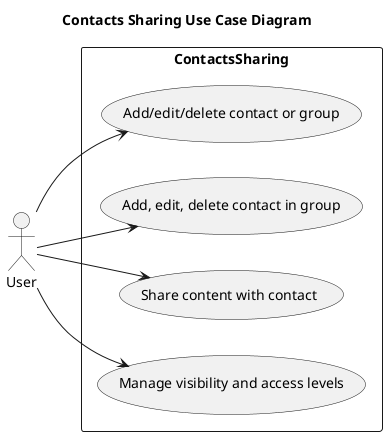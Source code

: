 @startuml daysave_contactssharing
title Contacts Sharing Use Case Diagram
left to right direction
actor User
rectangle ContactsSharing {
  ( Add/edit/delete contact or group )
  User --> ( Add/edit/delete contact or group )
    ( Add, edit, delete contact in group )
  User --> ( Add, edit, delete contact in group )
  ( Share content with contact )
  User --> ( Share content with contact )
  ( Manage visibility and access levels )
  User --> ( Manage visibility and access levels )
}
@enduml
